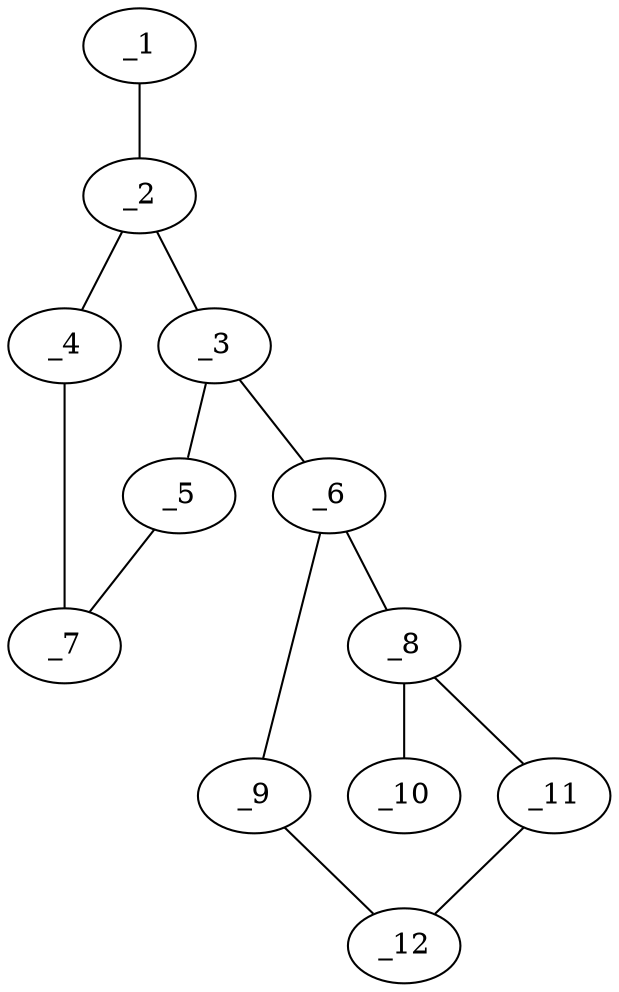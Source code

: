 graph molid38255 {
	_1	 [charge=0,
		chem=2,
		symbol="O  ",
		x=2,
		y="-0.7788"];
	_2	 [charge=0,
		chem=1,
		symbol="C  ",
		x="2.9511",
		y="-1.0878"];
	_1 -- _2	 [valence=2];
	_3	 [charge=0,
		chem=4,
		symbol="N  ",
		x="3.7601",
		y="-0.5"];
	_2 -- _3	 [valence=1];
	_4	 [charge=0,
		chem=2,
		symbol="O  ",
		x="3.2601",
		y="-2.0388"];
	_2 -- _4	 [valence=1];
	_5	 [charge=0,
		chem=1,
		symbol="C  ",
		x="4.5691",
		y="-1.0878"];
	_3 -- _5	 [valence=1];
	_6	 [charge=0,
		chem=4,
		symbol="N  ",
		x="3.7601",
		y="0.5"];
	_3 -- _6	 [valence=1];
	_7	 [charge=0,
		chem=1,
		symbol="C  ",
		x="4.2601",
		y="-2.0388"];
	_4 -- _7	 [valence=1];
	_5 -- _7	 [valence=1];
	_8	 [charge=0,
		chem=1,
		symbol="C  ",
		x="2.9511",
		y="1.0878"];
	_6 -- _8	 [valence=1];
	_9	 [charge=0,
		chem=1,
		symbol="C  ",
		x="4.5691",
		y="1.0878"];
	_6 -- _9	 [valence=1];
	_10	 [charge=0,
		chem=2,
		symbol="O  ",
		x=2,
		y="0.7788"];
	_8 -- _10	 [valence=2];
	_11	 [charge=0,
		chem=2,
		symbol="O  ",
		x="3.2601",
		y="2.0388"];
	_8 -- _11	 [valence=1];
	_12	 [charge=0,
		chem=1,
		symbol="C  ",
		x="4.2601",
		y="2.0388"];
	_9 -- _12	 [valence=1];
	_11 -- _12	 [valence=1];
}
